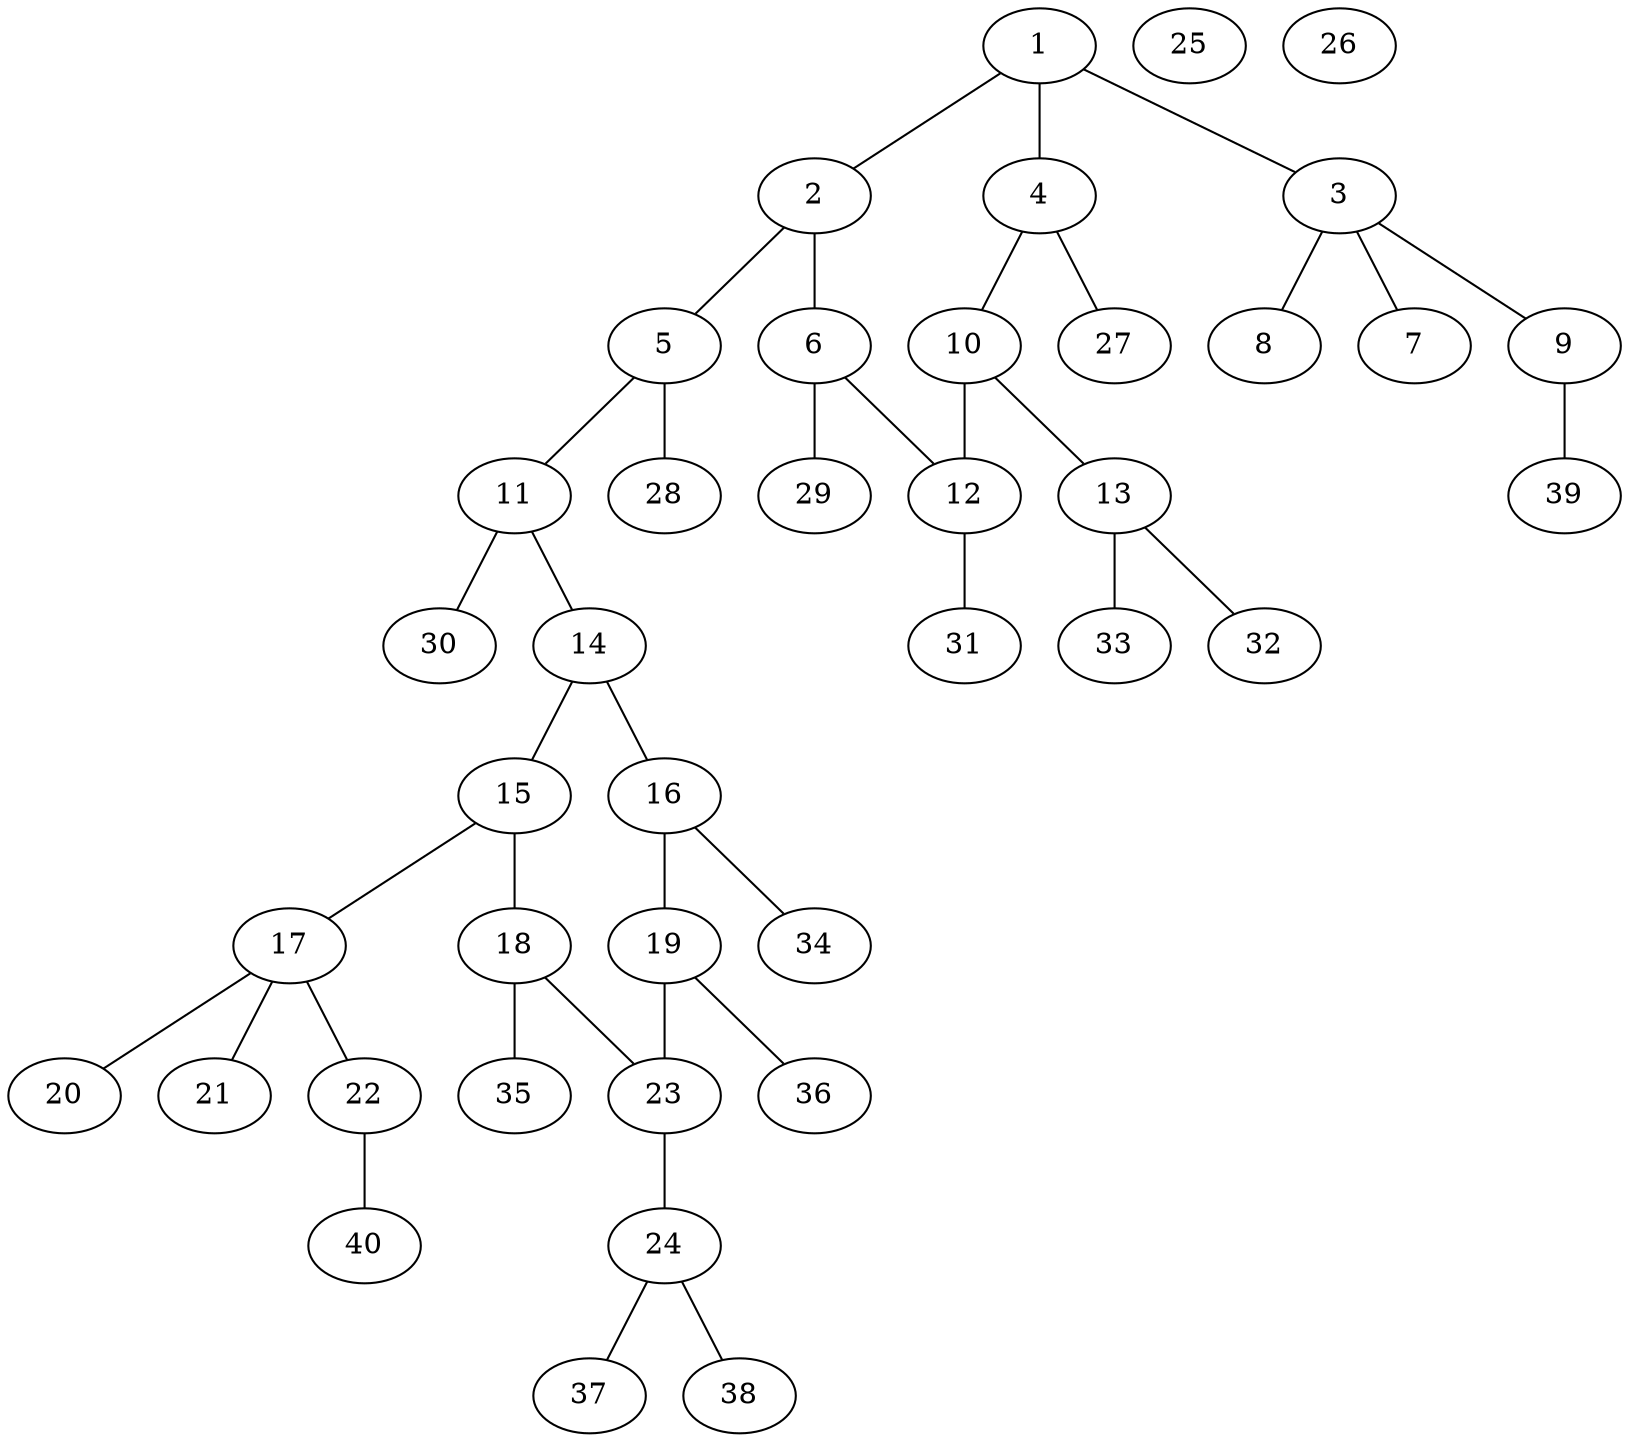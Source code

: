 graph molecule_4325 {
	1	 [chem=C];
	2	 [chem=C];
	1 -- 2	 [valence=2];
	3	 [chem=S];
	1 -- 3	 [valence=1];
	4	 [chem=C];
	1 -- 4	 [valence=1];
	5	 [chem=C];
	2 -- 5	 [valence=1];
	6	 [chem=C];
	2 -- 6	 [valence=1];
	7	 [chem=O];
	3 -- 7	 [valence=2];
	8	 [chem=O];
	3 -- 8	 [valence=2];
	9	 [chem=O];
	3 -- 9	 [valence=1];
	10	 [chem=C];
	4 -- 10	 [valence=2];
	27	 [chem=H];
	4 -- 27	 [valence=1];
	11	 [chem=C];
	5 -- 11	 [valence=2];
	28	 [chem=H];
	5 -- 28	 [valence=1];
	12	 [chem=C];
	6 -- 12	 [valence=2];
	29	 [chem=H];
	6 -- 29	 [valence=1];
	39	 [chem=H];
	9 -- 39	 [valence=1];
	10 -- 12	 [valence=1];
	13	 [chem=N];
	10 -- 13	 [valence=1];
	14	 [chem=C];
	11 -- 14	 [valence=1];
	30	 [chem=H];
	11 -- 30	 [valence=1];
	31	 [chem=H];
	12 -- 31	 [valence=1];
	32	 [chem=H];
	13 -- 32	 [valence=1];
	33	 [chem=H];
	13 -- 33	 [valence=1];
	15	 [chem=C];
	14 -- 15	 [valence=1];
	16	 [chem=C];
	14 -- 16	 [valence=2];
	17	 [chem=S];
	15 -- 17	 [valence=1];
	18	 [chem=C];
	15 -- 18	 [valence=2];
	19	 [chem=C];
	16 -- 19	 [valence=1];
	34	 [chem=H];
	16 -- 34	 [valence=1];
	20	 [chem=O];
	17 -- 20	 [valence=2];
	21	 [chem=O];
	17 -- 21	 [valence=2];
	22	 [chem=O];
	17 -- 22	 [valence=1];
	23	 [chem=C];
	18 -- 23	 [valence=1];
	35	 [chem=H];
	18 -- 35	 [valence=1];
	19 -- 23	 [valence=2];
	36	 [chem=H];
	19 -- 36	 [valence=1];
	40	 [chem=H];
	22 -- 40	 [valence=1];
	24	 [chem=N];
	23 -- 24	 [valence=1];
	37	 [chem=H];
	24 -- 37	 [valence=1];
	38	 [chem=H];
	24 -- 38	 [valence=1];
	25	 [chem=Na];
	26	 [chem=Na];
}
